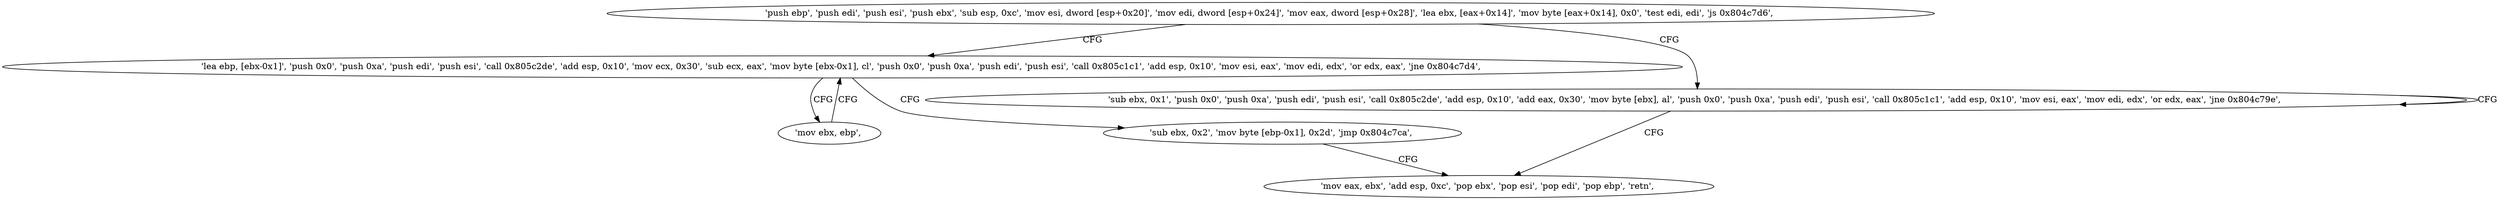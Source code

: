 digraph "func" {
"134530944" [label = "'push ebp', 'push edi', 'push esi', 'push ebx', 'sub esp, 0xc', 'mov esi, dword [esp+0x20]', 'mov edi, dword [esp+0x24]', 'mov eax, dword [esp+0x28]', 'lea ebx, [eax+0x14]', 'mov byte [eax+0x14], 0x0', 'test edi, edi', 'js 0x804c7d6', " ]
"134531030" [label = "'lea ebp, [ebx-0x1]', 'push 0x0', 'push 0xa', 'push edi', 'push esi', 'call 0x805c2de', 'add esp, 0x10', 'mov ecx, 0x30', 'sub ecx, eax', 'mov byte [ebx-0x1], cl', 'push 0x0', 'push 0xa', 'push edi', 'push esi', 'call 0x805c1c1', 'add esp, 0x10', 'mov esi, eax', 'mov edi, edx', 'or edx, eax', 'jne 0x804c7d4', " ]
"134530974" [label = "'sub ebx, 0x1', 'push 0x0', 'push 0xa', 'push edi', 'push esi', 'call 0x805c2de', 'add esp, 0x10', 'add eax, 0x30', 'mov byte [ebx], al', 'push 0x0', 'push 0xa', 'push edi', 'push esi', 'call 0x805c1c1', 'add esp, 0x10', 'mov esi, eax', 'mov edi, edx', 'or edx, eax', 'jne 0x804c79e', " ]
"134531028" [label = "'mov ebx, ebp', " ]
"134531079" [label = "'sub ebx, 0x2', 'mov byte [ebp-0x1], 0x2d', 'jmp 0x804c7ca', " ]
"134531018" [label = "'mov eax, ebx', 'add esp, 0xc', 'pop ebx', 'pop esi', 'pop edi', 'pop ebp', 'retn', " ]
"134530944" -> "134531030" [ label = "CFG" ]
"134530944" -> "134530974" [ label = "CFG" ]
"134531030" -> "134531028" [ label = "CFG" ]
"134531030" -> "134531079" [ label = "CFG" ]
"134530974" -> "134530974" [ label = "CFG" ]
"134530974" -> "134531018" [ label = "CFG" ]
"134531028" -> "134531030" [ label = "CFG" ]
"134531079" -> "134531018" [ label = "CFG" ]
}

